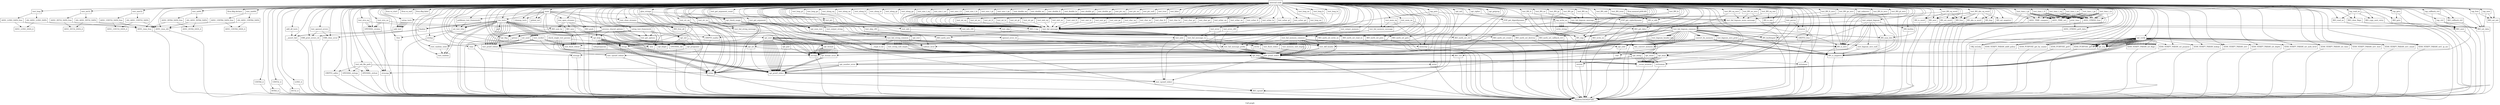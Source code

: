 digraph "Call graph" {
	label="Call graph";

	Node0x55659f297bc0 [shape=record,label="{external node}"];
	Node0x55659f297bc0 -> Node0x55659f297c60;
	Node0x55659f297bc0 -> Node0x55659f297d30;
	Node0x55659f297bc0 -> Node0x55659f297de0;
	Node0x55659f297bc0 -> Node0x55659f297f30;
	Node0x55659f297bc0 -> Node0x55659f298080;
	Node0x55659f297bc0 -> Node0x55659f25d5f0;
	Node0x55659f297bc0 -> Node0x55659f25d740;
	Node0x55659f297bc0 -> Node0x55659f25da10;
	Node0x55659f297bc0 -> Node0x55659f25dad0;
	Node0x55659f297bc0 -> Node0x55659f25d950;
	Node0x55659f297bc0 -> Node0x55659f25dbd0;
	Node0x55659f297bc0 -> Node0x55659f25dd80;
	Node0x55659f297bc0 -> Node0x55659f2a14b0;
	Node0x55659f297bc0 -> Node0x55659f2a1660;
	Node0x55659f297bc0 -> Node0x55659f297d00;
	Node0x55659f297bc0 -> Node0x55659f2a17e0;
	Node0x55659f297bc0 -> Node0x55659f2a18b0;
	Node0x55659f297bc0 -> Node0x55659f2a1d60;
	Node0x55659f297bc0 -> Node0x55659f2a1dd0;
	Node0x55659f297bc0 -> Node0x55659f2a1e40;
	Node0x55659f297bc0 -> Node0x55659f2a1e70;
	Node0x55659f297bc0 -> Node0x55659f2a2120;
	Node0x55659f297bc0 -> Node0x55659f233900;
	Node0x55659f297bc0 -> Node0x55659f233970;
	Node0x55659f297bc0 -> Node0x55659f233a10;
	Node0x55659f297bc0 -> Node0x55659f233ab0;
	Node0x55659f297bc0 -> Node0x55659f233b50;
	Node0x55659f297bc0 -> Node0x55659f234640;
	Node0x55659f297bc0 -> Node0x55659f2346e0;
	Node0x55659f297bc0 -> Node0x55659f234780;
	Node0x55659f297bc0 -> Node0x55659f2347f0;
	Node0x55659f297bc0 -> Node0x55659f4d4e00;
	Node0x55659f297bc0 -> Node0x55659f234860;
	Node0x55659f297bc0 -> Node0x55659f4d56b0;
	Node0x55659f297bc0 -> Node0x55659f4d5720;
	Node0x55659f297bc0 -> Node0x55659f4d57c0;
	Node0x55659f297bc0 -> Node0x55659f4d5870;
	Node0x55659f297bc0 -> Node0x55659f4d5a80;
	Node0x55659f297bc0 -> Node0x55659f4d5ab0;
	Node0x55659f297bc0 -> Node0x55659f4d5b60;
	Node0x55659f297bc0 -> Node0x55659f4d5ce0;
	Node0x55659f297bc0 -> Node0x55659f4d5de0;
	Node0x55659f297bc0 -> Node0x55659f4d6190;
	Node0x55659f297bc0 -> Node0x55659f4d62a0;
	Node0x55659f297bc0 -> Node0x55659f4d63b0;
	Node0x55659f297bc0 -> Node0x55659f4d60b0;
	Node0x55659f297bc0 -> Node0x55659f4d63e0;
	Node0x55659f297bc0 -> Node0x55659f2a2150;
	Node0x55659f297bc0 -> Node0x55659f234890;
	Node0x55659f297bc0 -> Node0x55659f233bf0;
	Node0x55659f297bc0 -> Node0x55659f2a2270;
	Node0x55659f297bc0 -> Node0x55659f4d5e80;
	Node0x55659f297bc0 -> Node0x55659f2a1fe0;
	Node0x55659f297bc0 -> Node0x55659f4d65c0;
	Node0x55659f297bc0 -> Node0x55659f4d65f0;
	Node0x55659f297bc0 -> Node0x55659f4d6790;
	Node0x55659f297bc0 -> Node0x55659f4d6870;
	Node0x55659f297bc0 -> Node0x55659f4d68a0;
	Node0x55659f297bc0 -> Node0x55659f4d6910;
	Node0x55659f297bc0 -> Node0x55659f4d6a10;
	Node0x55659f297bc0 -> Node0x55659f4d6ab0;
	Node0x55659f297bc0 -> Node0x55659f4d6c30;
	Node0x55659f297bc0 -> Node0x55659f4d6c60;
	Node0x55659f297bc0 -> Node0x55659f4d6dd0;
	Node0x55659f297bc0 -> Node0x55659f4d6e00;
	Node0x55659f297bc0 -> Node0x55659f4d4e80;
	Node0x55659f297bc0 -> Node0x55659f4d4fc0;
	Node0x55659f297bc0 -> Node0x55659f4d5060;
	Node0x55659f297bc0 -> Node0x55659f4d5100;
	Node0x55659f297bc0 -> Node0x55659f4d51a0;
	Node0x55659f297bc0 -> Node0x55659f4d5240;
	Node0x55659f297bc0 -> Node0x55659f4d52e0;
	Node0x55659f297bc0 -> Node0x55659f4d5380;
	Node0x55659f297bc0 -> Node0x55659f4d5420;
	Node0x55659f297bc0 -> Node0x55659f4d54c0;
	Node0x55659f297bc0 -> Node0x55659f4d5560;
	Node0x55659f297bc0 -> Node0x55659f4d5600;
	Node0x55659f297bc0 -> Node0x55659f29a380;
	Node0x55659f297bc0 -> Node0x55659f29a420;
	Node0x55659f297bc0 -> Node0x55659f29a4c0;
	Node0x55659f297bc0 -> Node0x55659f29a560;
	Node0x55659f297bc0 -> Node0x55659f29a600;
	Node0x55659f297bc0 -> Node0x55659f29a6a0;
	Node0x55659f297bc0 -> Node0x55659f29a740;
	Node0x55659f297bc0 -> Node0x55659f29a7e0;
	Node0x55659f297bc0 -> Node0x55659f29a880;
	Node0x55659f297bc0 -> Node0x55659f29a920;
	Node0x55659f297bc0 -> Node0x55659f29a9c0;
	Node0x55659f297bc0 -> Node0x55659f29aa60;
	Node0x55659f297bc0 -> Node0x55659f29ab00;
	Node0x55659f297bc0 -> Node0x55659f29aba0;
	Node0x55659f297bc0 -> Node0x55659f29ac40;
	Node0x55659f297bc0 -> Node0x55659f29ace0;
	Node0x55659f297bc0 -> Node0x55659f29ad80;
	Node0x55659f297bc0 -> Node0x55659f29ae20;
	Node0x55659f297bc0 -> Node0x55659f29aec0;
	Node0x55659f297bc0 -> Node0x55659f29af60;
	Node0x55659f297bc0 -> Node0x55659f29b000;
	Node0x55659f297bc0 -> Node0x55659f29b0a0;
	Node0x55659f297bc0 -> Node0x55659f29b140;
	Node0x55659f297bc0 -> Node0x55659f29b1e0;
	Node0x55659f297bc0 -> Node0x55659f29b280;
	Node0x55659f297bc0 -> Node0x55659f29b320;
	Node0x55659f297bc0 -> Node0x55659f29b3c0;
	Node0x55659f297bc0 -> Node0x55659f29b460;
	Node0x55659f297bc0 -> Node0x55659f29b500;
	Node0x55659f297bc0 -> Node0x55659f29b5a0;
	Node0x55659f297bc0 -> Node0x55659f29b640;
	Node0x55659f297bc0 -> Node0x55659f29b6e0;
	Node0x55659f297bc0 -> Node0x55659f29b780;
	Node0x55659f297bc0 -> Node0x55659f29b820;
	Node0x55659f297bc0 -> Node0x55659f29b8c0;
	Node0x55659f297bc0 -> Node0x55659f29b960;
	Node0x55659f297bc0 -> Node0x55659f29ba00;
	Node0x55659f297bc0 -> Node0x55659f29baa0;
	Node0x55659f297bc0 -> Node0x55659f29bb40;
	Node0x55659f297bc0 -> Node0x55659f4d5750;
	Node0x55659f297bc0 -> Node0x55659f29bc10;
	Node0x55659f297bc0 -> Node0x55659f29bcb0;
	Node0x55659f297bc0 -> Node0x55659f29bd50;
	Node0x55659f297bc0 -> Node0x55659f29bf10;
	Node0x55659f297bc0 -> Node0x55659f29bf40;
	Node0x55659f297bc0 -> Node0x55659f29c080;
	Node0x55659f297bc0 -> Node0x55659f29c120;
	Node0x55659f297bc0 -> Node0x55659f29c250;
	Node0x55659f297bc0 -> Node0x55659f29c280;
	Node0x55659f297bc0 -> Node0x55659f29c3c0;
	Node0x55659f297bc0 -> Node0x55659f29c4d0;
	Node0x55659f297bc0 -> Node0x55659f29c500;
	Node0x55659f297bc0 -> Node0x55659f4d6eb0;
	Node0x55659f297bc0 -> Node0x55659f4d7010;
	Node0x55659f297bc0 -> Node0x55659f4d7080;
	Node0x55659f297bc0 -> Node0x55659f4d71e0;
	Node0x55659f297bc0 -> Node0x55659f4d7210;
	Node0x55659f297bc0 -> Node0x55659f4d72d0;
	Node0x55659f297bc0 -> Node0x55659f4d7390;
	Node0x55659f297bc0 -> Node0x55659f4d7490;
	Node0x55659f297bc0 -> Node0x55659f4d7610;
	Node0x55659f297bc0 -> Node0x55659f4d7640;
	Node0x55659f297bc0 -> Node0x55659f4d76b0;
	Node0x55659f297bc0 -> Node0x55659f4d7800;
	Node0x55659f297bc0 -> Node0x55659f4d7870;
	Node0x55659f297bc0 -> Node0x55659f4d79c0;
	Node0x55659f297bc0 -> Node0x55659f4d7a30;
	Node0x55659f297bc0 -> Node0x55659f4d7bc0;
	Node0x55659f297bc0 -> Node0x55659f4d7c60;
	Node0x55659f297bc0 -> Node0x55659f4d7cd0;
	Node0x55659f297bc0 -> Node0x55659f4d7dc0;
	Node0x55659f297bc0 -> Node0x55659f4d7df0;
	Node0x55659f297bc0 -> Node0x55659f29c640;
	Node0x55659f297bc0 -> Node0x55659f29c6e0;
	Node0x55659f297bc0 -> Node0x55659f29c670;
	Node0x55659f297bc0 -> Node0x55659f29c870;
	Node0x55659f297bc0 -> Node0x55659f29cab0;
	Node0x55659f297bc0 -> Node0x55659f29cb20;
	Node0x55659f297bc0 -> Node0x55659f29cb50;
	Node0x55659f297bc0 -> Node0x55659f29cc00;
	Node0x55659f297bc0 -> Node0x55659f29ce10;
	Node0x55659f297bc0 -> Node0x55659f29ce80;
	Node0x55659f297bc0 -> Node0x55659f29ceb0;
	Node0x55659f297bc0 -> Node0x55659f29d0e0;
	Node0x55659f297bc0 -> Node0x55659f29d1b0;
	Node0x55659f297bc0 -> Node0x55659f29d2b0;
	Node0x55659f297bc0 -> Node0x55659f29d2e0;
	Node0x55659f297bc0 -> Node0x55659f29d460;
	Node0x55659f297bc0 -> Node0x55659f29d5e0;
	Node0x55659f297bc0 -> Node0x55659f29d760;
	Node0x55659f297bc0 -> Node0x55659f29d8e0;
	Node0x55659f297bc0 -> Node0x55659f29dad0;
	Node0x55659f297bc0 -> Node0x55659f29db40;
	Node0x55659f297bc0 -> Node0x55659f2a2050;
	Node0x55659f297bc0 -> Node0x55659f234250;
	Node0x55659f297bc0 -> Node0x55659f29db70;
	Node0x55659f297bc0 -> Node0x55659f29dd40;
	Node0x55659f297bc0 -> Node0x55659f29ddb0;
	Node0x55659f297bc0 -> Node0x55659f29def0;
	Node0x55659f297bc0 -> Node0x55659f29df90;
	Node0x55659f297bc0 -> Node0x55659f29e000;
	Node0x55659f297bc0 -> Node0x55659f29e0f0;
	Node0x55659f297bc0 -> Node0x55659f234480;
	Node0x55659f297bc0 -> Node0x55659f29e120;
	Node0x55659f297bc0 -> Node0x55659f29e1e0;
	Node0x55659f297bc0 -> Node0x55659f250d10;
	Node0x55659f297bc0 -> Node0x55659f250dc0;
	Node0x55659f297bc0 -> Node0x55659f250df0;
	Node0x55659f297bc0 -> Node0x55659f2f3960;
	Node0x55659f297bc0 -> Node0x55659f2f3990;
	Node0x55659f297bc0 -> Node0x55659f2f3b80;
	Node0x55659f297bc0 -> Node0x55659f2f3bb0;
	Node0x55659f297bc0 -> Node0x55659f2f3da0;
	Node0x55659f297bc0 -> Node0x55659f234410;
	Node0x55659f297bc0 -> Node0x55659f2f3dd0;
	Node0x55659f297bc0 -> Node0x55659f2f3f90;
	Node0x55659f297bc0 -> Node0x55659f2f4000;
	Node0x55659f297bc0 -> Node0x55659f2f4070;
	Node0x55659f297bc0 -> Node0x55659f2f40e0;
	Node0x55659f297bc0 -> Node0x55659f2f4150;
	Node0x55659f297bc0 -> Node0x55659f2f45d0;
	Node0x55659f297bc0 -> Node0x55659f2f4640;
	Node0x55659f297bc0 -> Node0x55659f2f46b0;
	Node0x55659f297bc0 -> Node0x55659f2f4720;
	Node0x55659f297bc0 -> Node0x55659f2f4790;
	Node0x55659f297bc0 -> Node0x55659f2f5010;
	Node0x55659f297bc0 -> Node0x55659f2f5080;
	Node0x55659f297bc0 -> Node0x55659f2f50f0;
	Node0x55659f297bc0 -> Node0x55659f2f5160;
	Node0x55659f297bc0 -> Node0x55659f2342f0;
	Node0x55659f297bc0 -> Node0x55659f2f54d0;
	Node0x55659f297bc0 -> Node0x55659f2f5460;
	Node0x55659f297bc0 -> Node0x55659f2f55b0;
	Node0x55659f297bc0 -> Node0x55659f2343a0;
	Node0x55659f297bc0 -> Node0x55659f2f5680;
	Node0x55659f297bc0 -> Node0x55659f4d6310;
	Node0x55659f297bc0 -> Node0x55659f4d6200;
	Node0x55659f297bc0 -> Node0x55659f234280;
	Node0x55659f297bc0 -> Node0x55659f4d5e50;
	Node0x55659f297bc0 -> Node0x55659f2f56e0;
	Node0x55659f297bc0 -> Node0x55659f2f5870;
	Node0x55659f297bc0 -> Node0x55659f2f58e0;
	Node0x55659f297bc0 -> Node0x55659f4d6120;
	Node0x55659f297bc0 -> Node0x55659f2f59e0;
	Node0x55659f297bc0 -> Node0x55659f234520;
	Node0x55659f297bc0 -> Node0x55659f2f5a80;
	Node0x55659f297bc0 -> Node0x55659f4d6490;
	Node0x55659f297bc0 -> Node0x55659f2a2200;
	Node0x55659f297bc0 -> Node0x55659f2f5b80;
	Node0x55659f297bc0 -> Node0x55659f234590;
	Node0x55659f297bc0 -> Node0x55659f2f5c80;
	Node0x55659f297bc0 -> Node0x55659f29bd80;
	Node0x55659f297bc0 -> Node0x55659f2f6020;
	Node0x55659f297bc0 -> Node0x55659f2f6520;
	Node0x55659f297bc0 -> Node0x55659f4d6f50;
	Node0x55659f297bc0 -> Node0x55659f2f66b0;
	Node0x55659f297bc0 -> Node0x55659f2f6820;
	Node0x55659f297bc0 -> Node0x55659f2f6d10;
	Node0x55659f297bc0 -> Node0x55659f4d7120;
	Node0x55659f297bc0 -> Node0x55659f2f6f60;
	Node0x55659f297bc0 -> Node0x55659f2f6fd0;
	Node0x55659f297bc0 -> Node0x55659f29c460;
	Node0x55659f297bc0 -> Node0x55659f2f7240;
	Node0x55659f297bc0 -> Node0x55659f4d5ef0;
	Node0x55659f297bc0 -> Node0x55659f2f57c0;
	Node0x55659f297bc0 -> Node0x55659f2f73e0;
	Node0x55659f297bc0 -> Node0x55659f250f00;
	Node0x55659f297bc0 -> Node0x55659f2f7480;
	Node0x55659f297bc0 -> Node0x55659f251160;
	Node0x55659f297bc0 -> Node0x55659f2f7410;
	Node0x55659f297bc0 -> Node0x55659f251350;
	Node0x55659f297bc0 -> Node0x55659f2f7580;
	Node0x55659f297bc0 -> Node0x55659f2513f0;
	Node0x55659f297bc0 -> Node0x55659f2f75f0;
	Node0x55659f297bc0 -> Node0x55659f251550;
	Node0x55659f297bc0 -> Node0x55659f2f7660;
	Node0x55659f297bc0 -> Node0x55659f2516d0;
	Node0x55659f297bc0 -> Node0x55659f2f76d0;
	Node0x55659f297bc0 -> Node0x55659f2517e0;
	Node0x55659f297bc0 -> Node0x55659f2f7740;
	Node0x55659f297bc0 -> Node0x55659f2558e0;
	Node0x55659f297bc0 -> Node0x55659f250e60;
	Node0x55659f297bc0 -> Node0x55659f250f70;
	Node0x55659f297bc0 -> Node0x55659f255980;
	Node0x55659f297bc0 -> Node0x55659f250fa0;
	Node0x55659f297bc0 -> Node0x55659f251770;
	Node0x55659f297bc0 -> Node0x55659f251490;
	Node0x55659f297bc0 -> Node0x55659f251200;
	Node0x55659f297bc0 -> Node0x55659f251190;
	Node0x55659f297bc0 -> Node0x55659f2512b0;
	Node0x55659f297bc0 -> Node0x55659f251010;
	Node0x55659f297bc0 -> Node0x55659f255bb0;
	Node0x55659f297d30 [shape=record,label="{test_long}"];
	Node0x55659f297d30 -> Node0x55659f297c90;
	Node0x55659f297d30 -> Node0x55659f297e50;
	Node0x55659f297c60 [shape=record,label="{setup_tests}"];
	Node0x55659f297c60 -> Node0x55659f297d00;
	Node0x55659f297c60 -> Node0x55659f297d00;
	Node0x55659f297c60 -> Node0x55659f297d00;
	Node0x55659f297c60 -> Node0x55659f297d00;
	Node0x55659f297c60 -> Node0x55659f297d00;
	Node0x55659f297de0 [shape=record,label="{test_int32}"];
	Node0x55659f297de0 -> Node0x55659f297f00;
	Node0x55659f297de0 -> Node0x55659f297fa0;
	Node0x55659f297f30 [shape=record,label="{test_uint32}"];
	Node0x55659f297f30 -> Node0x55659f298050;
	Node0x55659f297f30 -> Node0x55659f2980f0;
	Node0x55659f25dd50 [shape=record,label="{ASN1_UINT32_DATA_it}"];
	Node0x55659f25dd80 [shape=record,label="{UINT32_it}"];
	Node0x55659f25dd80 -> Node0x55659f297bf0;
	Node0x55659f297f00 [shape=record,label="{d2i_ASN1_INT32_DATA}"];
	Node0x55659f297f00 -> Node0x55659f2a1480;
	Node0x55659f297f00 -> Node0x55659f25d950;
	Node0x55659f297fa0 [shape=record,label="{ASN1_INT32_DATA_free}"];
	Node0x55659f297fa0 -> Node0x55659f2a1480;
	Node0x55659f297fa0 -> Node0x55659f25da10;
	Node0x55659f2a14b0 [shape=record,label="{INT32_it}"];
	Node0x55659f2a14b0 -> Node0x55659f297bf0;
	Node0x55659f297c90 [shape=record,label="{d2i_ASN1_LONG_DATA}"];
	Node0x55659f297c90 -> Node0x55659f2a1630;
	Node0x55659f297c90 -> Node0x55659f25d950;
	Node0x55659f297e50 [shape=record,label="{ASN1_LONG_DATA_free}"];
	Node0x55659f297e50 -> Node0x55659f2a1630;
	Node0x55659f297e50 -> Node0x55659f25da10;
	Node0x55659f2a1630 [shape=record,label="{ASN1_LONG_DATA_it}"];
	Node0x55659f2f57c0 [shape=record,label="{BIO_f_tap}"];
	Node0x55659f2f57c0 -> Node0x55659f2f73e0;
	Node0x55659f2f57c0 -> Node0x55659f2f7480;
	Node0x55659f2f57c0 -> Node0x55659f2f7410;
	Node0x55659f2f57c0 -> Node0x55659f2f7580;
	Node0x55659f2f57c0 -> Node0x55659f2f75f0;
	Node0x55659f2f57c0 -> Node0x55659f2f7660;
	Node0x55659f2f57c0 -> Node0x55659f2f76d0;
	Node0x55659f2f57c0 -> Node0x55659f2f7740;
	Node0x55659f2f57c0 -> Node0x55659f250e60;
	Node0x55659f2f73e0 [shape=record,label="{BIO_meth_new}"];
	Node0x55659f2f73e0 -> Node0x55659f297bf0;
	Node0x55659f250f00 [shape=record,label="{tap_write_ex}"];
	Node0x55659f250f00 -> Node0x55659f250f70;
	Node0x55659f250f00 -> Node0x55659f251010;
	Node0x55659f250f00 -> Node0x55659f250fa0;
	Node0x55659f250f00 -> Node0x55659f2a1d60;
	Node0x55659f250f00 -> Node0x55659f2510c0;
	Node0x55659f250f00 -> Node0x55659f2510c0;
	Node0x55659f250f00 -> Node0x55659f2510c0;
	Node0x55659f250f00 -> Node0x55659f250fa0;
	Node0x55659f2f7480 [shape=record,label="{BIO_meth_set_write_ex}"];
	Node0x55659f2f7480 -> Node0x55659f297bf0;
	Node0x55659f251160 [shape=record,label="{tap_read_ex}"];
	Node0x55659f251160 -> Node0x55659f250f70;
	Node0x55659f251160 -> Node0x55659f251200;
	Node0x55659f251160 -> Node0x55659f251190;
	Node0x55659f251160 -> Node0x55659f2512b0;
	Node0x55659f2f7410 [shape=record,label="{BIO_meth_set_read_ex}"];
	Node0x55659f2f7410 -> Node0x55659f297bf0;
	Node0x55659f251350 [shape=record,label="{tap_puts}"];
	Node0x55659f251350 -> Node0x55659f4d5720;
	Node0x55659f251350 -> Node0x55659f250f00;
	Node0x55659f2f7580 [shape=record,label="{BIO_meth_set_puts}"];
	Node0x55659f2f7580 -> Node0x55659f297bf0;
	Node0x55659f2513f0 [shape=record,label="{tap_gets}"];
	Node0x55659f2513f0 -> Node0x55659f250f70;
	Node0x55659f2513f0 -> Node0x55659f251490;
	Node0x55659f2f75f0 [shape=record,label="{BIO_meth_set_gets}"];
	Node0x55659f2f75f0 -> Node0x55659f297bf0;
	Node0x55659f251550 [shape=record,label="{tap_ctrl}"];
	Node0x55659f251550 -> Node0x55659f250f70;
	Node0x55659f251550 -> Node0x55659f250fa0;
	Node0x55659f251550 -> Node0x55659f2f5b80;
	Node0x55659f2f7660 [shape=record,label="{BIO_meth_set_ctrl}"];
	Node0x55659f2f7660 -> Node0x55659f297bf0;
	Node0x55659f2516d0 [shape=record,label="{tap_new}"];
	Node0x55659f2516d0 -> Node0x55659f250fa0;
	Node0x55659f2516d0 -> Node0x55659f251770;
	Node0x55659f2f76d0 [shape=record,label="{BIO_meth_set_create}"];
	Node0x55659f2f76d0 -> Node0x55659f297bf0;
	Node0x55659f2517e0 [shape=record,label="{tap_free}"];
	Node0x55659f2517e0 -> Node0x55659f250fa0;
	Node0x55659f2517e0 -> Node0x55659f251770;
	Node0x55659f2f7740 [shape=record,label="{BIO_meth_set_destroy}"];
	Node0x55659f2f7740 -> Node0x55659f297bf0;
	Node0x55659f2558e0 [shape=record,label="{tap_callback_ctrl}"];
	Node0x55659f2558e0 -> Node0x55659f250f70;
	Node0x55659f2558e0 -> Node0x55659f255980;
	Node0x55659f29bcb0 [shape=record,label="{test_false}"];
	Node0x55659f29bcb0 -> Node0x55659f4d4ef0;
	Node0x55659f29bd50 [shape=record,label="{test_str_eq}"];
	Node0x55659f29bd50 -> Node0x55659f234860;
	Node0x55659f29bd50 -> Node0x55659f4d5720;
	Node0x55659f29bd50 -> Node0x55659f4d5720;
	Node0x55659f29bd50 -> Node0x55659f29bd80;
	Node0x55659f29bf10 [shape=record,label="{test_str_ne}"];
	Node0x55659f29bf10 -> Node0x55659f234860;
	Node0x55659f29bf10 -> Node0x55659f4d5720;
	Node0x55659f29bf10 -> Node0x55659f4d5720;
	Node0x55659f29bf10 -> Node0x55659f29bd80;
	Node0x55659f29bf40 [shape=record,label="{test_strn_eq}"];
	Node0x55659f29bf40 -> Node0x55659f29c080;
	Node0x55659f29bf40 -> Node0x55659f29c120;
	Node0x55659f29bf40 -> Node0x55659f29c120;
	Node0x55659f29bf40 -> Node0x55659f29bd80;
	Node0x55659f29c080 [shape=record,label="{strncmp}"];
	Node0x55659f29c080 -> Node0x55659f297bf0;
	Node0x55659f29c120 [shape=record,label="{OPENSSL_strnlen}"];
	Node0x55659f29c120 -> Node0x55659f297bf0;
	Node0x55659f29c250 [shape=record,label="{test_strn_ne}"];
	Node0x55659f29c250 -> Node0x55659f29c080;
	Node0x55659f29c250 -> Node0x55659f29c120;
	Node0x55659f29c250 -> Node0x55659f29c120;
	Node0x55659f29c250 -> Node0x55659f29bd80;
	Node0x55659f29c280 [shape=record,label="{test_mem_eq}"];
	Node0x55659f29c280 -> Node0x55659f29c3c0;
	Node0x55659f29c280 -> Node0x55659f29c460;
	Node0x55659f29c3c0 [shape=record,label="{memcmp}"];
	Node0x55659f29c3c0 -> Node0x55659f297bf0;
	Node0x55659f2f65c0 [shape=record,label="{test_fail_bignum_common}"];
	Node0x55659f2f65c0 -> Node0x55659f4d65c0;
	Node0x55659f2f65c0 -> Node0x55659f2f66b0;
	Node0x55659f2f65c0 -> Node0x55659f4d7490;
	Node0x55659f2f65c0 -> Node0x55659f2f66b0;
	Node0x55659f2f65c0 -> Node0x55659f4d7490;
	Node0x55659f2f65c0 -> Node0x55659f2f65f0;
	Node0x55659f2f65c0 -> Node0x55659f2f67b0;
	Node0x55659f2f65c0 -> Node0x55659f2f5ea0;
	Node0x55659f2f65c0 -> Node0x55659f2f65f0;
	Node0x55659f2f65c0 -> Node0x55659f2f67b0;
	Node0x55659f2f65c0 -> Node0x55659f2f67b0;
	Node0x55659f2f65c0 -> Node0x55659f4d6eb0;
	Node0x55659f2f65c0 -> Node0x55659f2f5ea0;
	Node0x55659f2f65c0 -> Node0x55659f2f65f0;
	Node0x55659f2f65c0 -> Node0x55659f4d57c0;
	Node0x55659f2f65c0 -> Node0x55659f234890;
	Node0x55659f2f65c0 -> Node0x55659f2f6820;
	Node0x55659f2f65c0 -> Node0x55659f2f6820;
	Node0x55659f2f65c0 -> Node0x55659f2f6ca0;
	Node0x55659f2f65c0 -> Node0x55659f2f6ca0;
	Node0x55659f2f65c0 -> Node0x55659f234890;
	Node0x55659f2f65c0 -> Node0x55659f234890;
	Node0x55659f2f65c0 -> Node0x55659f234890;
	Node0x55659f2f65c0 -> Node0x55659f234890;
	Node0x55659f2f65c0 -> Node0x55659f234890;
	Node0x55659f2f65c0 -> Node0x55659f234890;
	Node0x55659f2f65c0 -> Node0x55659f234590;
	Node0x55659f2f65c0 -> Node0x55659f2f6d10;
	Node0x55659f2f66b0 [shape=record,label="{BN_num_bits}"];
	Node0x55659f2f66b0 -> Node0x55659f297bf0;
	Node0x55659f2f65f0 [shape=record,label="{test_bignum_header_line}"];
	Node0x55659f2f65f0 -> Node0x55659f234890;
	Node0x55659f2f67b0 [shape=record,label="{test_bignum_zero_print}"];
	Node0x55659f2f67b0 -> Node0x55659f2f6de0;
	Node0x55659f2f67b0 -> Node0x55659f234890;
	Node0x55659f2f6820 [shape=record,label="{BN_bn2binpad}"];
	Node0x55659f2f6820 -> Node0x55659f297bf0;
	Node0x55659f2f6ca0 [shape=record,label="{convert_bn_memory}"];
	Node0x55659f2f6ca0 -> Node0x55659f4d7080;
	Node0x55659f2f6ca0 -> Node0x55659f2f6eb0;
	Node0x55659f2f6ca0 -> Node0x55659f4d7490;
	Node0x55659f2f6ca0 -> Node0x55659f4d7490;
	Node0x55659f2f6ca0 -> Node0x55659f4d7490;
	Node0x55659f2f6ca0 -> Node0x55659f4d5720;
	Node0x55659f2f6ca0 -> Node0x55659f4d5870;
	Node0x55659f2f6d10 [shape=record,label="{CRYPTO_free}"];
	Node0x55659f2f6d10 -> Node0x55659f297bf0;
	Node0x55659f2f6eb0 [shape=record,label="{hex_convert_memory}"];
	Node0x55659f2f6de0 [shape=record,label="{test_bignum_zero_null}"];
	Node0x55659f2f6de0 -> Node0x55659f4d7490;
	Node0x55659f4d7120 [shape=record,label="{test_fail_bignum_mono_message}"];
	Node0x55659f4d7120 -> Node0x55659f2f65c0;
	Node0x55659f4d7120 -> Node0x55659f234890;
	Node0x55659f2f6f60 [shape=record,label="{test_output_bignum}"];
	Node0x55659f2f6f60 -> Node0x55659f4d7080;
	Node0x55659f2f6f60 -> Node0x55659f2f6de0;
	Node0x55659f2f6f60 -> Node0x55659f234890;
	Node0x55659f2f6f60 -> Node0x55659f2f66b0;
	Node0x55659f2f6f60 -> Node0x55659f2f6fd0;
	Node0x55659f2f6f60 -> Node0x55659f2f6eb0;
	Node0x55659f2f6f60 -> Node0x55659f4d7490;
	Node0x55659f2f6f60 -> Node0x55659f234890;
	Node0x55659f2f6f60 -> Node0x55659f2f65c0;
	Node0x55659f2f6fd0 [shape=record,label="{BN_bn2bin}"];
	Node0x55659f2f6fd0 -> Node0x55659f297bf0;
	Node0x55659f29c460 [shape=record,label="{test_fail_memory_message}"];
	Node0x55659f29c460 -> Node0x55659f2f7210;
	Node0x55659f29c460 -> Node0x55659f234890;
	Node0x55659f2f7210 [shape=record,label="{test_fail_memory_common}"];
	Node0x55659f2f7210 -> Node0x55659f4d65c0;
	Node0x55659f2f7210 -> Node0x55659f2f72b0;
	Node0x55659f2f7210 -> Node0x55659f2f5ea0;
	Node0x55659f2f7210 -> Node0x55659f2f72b0;
	Node0x55659f2f7210 -> Node0x55659f2f72b0;
	Node0x55659f2f7210 -> Node0x55659f29c3c0;
	Node0x55659f2f7210 -> Node0x55659f2f5ea0;
	Node0x55659f2f7210 -> Node0x55659f2f6eb0;
	Node0x55659f2f7210 -> Node0x55659f2f6eb0;
	Node0x55659f2f7210 -> Node0x55659f234890;
	Node0x55659f2f7210 -> Node0x55659f2f72b0;
	Node0x55659f2f7210 -> Node0x55659f234890;
	Node0x55659f2f7210 -> Node0x55659f2f72b0;
	Node0x55659f2f7210 -> Node0x55659f234890;
	Node0x55659f2f7210 -> Node0x55659f234890;
	Node0x55659f2f7210 -> Node0x55659f234590;
	Node0x55659f2f72b0 [shape=record,label="{test_memory_null_empty}"];
	Node0x55659f2f72b0 -> Node0x55659f234890;
	Node0x55659f2f72b0 -> Node0x55659f234890;
	Node0x55659f2f7240 [shape=record,label="{test_output_memory}"];
	Node0x55659f2f7240 -> Node0x55659f2f7210;
	Node0x55659f4d5ef0 [shape=record,label="{global_init}"];
	Node0x55659f298080 [shape=record,label="{test_int64}"];
	Node0x55659f298080 -> Node0x55659f298120;
	Node0x55659f298080 -> Node0x55659f25d660;
	Node0x55659f25d5f0 [shape=record,label="{test_uint64}"];
	Node0x55659f25d5f0 -> Node0x55659f25d710;
	Node0x55659f25d5f0 -> Node0x55659f25d7b0;
	Node0x55659f25d740 [shape=record,label="{llvm.dbg.declare}"];
	Node0x55659f25d710 [shape=record,label="{d2i_ASN1_UINT64_DATA}"];
	Node0x55659f25d710 -> Node0x55659f25d8b0;
	Node0x55659f25d710 -> Node0x55659f25d950;
	Node0x55659f25d7b0 [shape=record,label="{ASN1_UINT64_DATA_free}"];
	Node0x55659f25d7b0 -> Node0x55659f25d8b0;
	Node0x55659f25d7b0 -> Node0x55659f25da10;
	Node0x55659f25d8b0 [shape=record,label="{ASN1_UINT64_DATA_it}"];
	Node0x55659f2a1480 [shape=record,label="{ASN1_INT32_DATA_it}"];
	Node0x55659f25da10 [shape=record,label="{ASN1_item_free}"];
	Node0x55659f25da10 -> Node0x55659f297bf0;
	Node0x55659f25dad0 [shape=record,label="{UINT64_it}"];
	Node0x55659f25dad0 -> Node0x55659f297bf0;
	Node0x55659f25d950 [shape=record,label="{ASN1_item_d2i}"];
	Node0x55659f25d950 -> Node0x55659f297bf0;
	Node0x55659f298120 [shape=record,label="{d2i_ASN1_INT64_DATA}"];
	Node0x55659f298120 -> Node0x55659f25dba0;
	Node0x55659f298120 -> Node0x55659f25d950;
	Node0x55659f25d660 [shape=record,label="{ASN1_INT64_DATA_free}"];
	Node0x55659f25d660 -> Node0x55659f25dba0;
	Node0x55659f25d660 -> Node0x55659f25da10;
	Node0x55659f25dba0 [shape=record,label="{ASN1_INT64_DATA_it}"];
	Node0x55659f25dbd0 [shape=record,label="{INT64_it}"];
	Node0x55659f25dbd0 -> Node0x55659f297bf0;
	Node0x55659f298050 [shape=record,label="{d2i_ASN1_UINT32_DATA}"];
	Node0x55659f298050 -> Node0x55659f25dd50;
	Node0x55659f298050 -> Node0x55659f25d950;
	Node0x55659f2980f0 [shape=record,label="{ASN1_UINT32_DATA_free}"];
	Node0x55659f2980f0 -> Node0x55659f25dd50;
	Node0x55659f2980f0 -> Node0x55659f25da10;
	Node0x55659f29ad80 [shape=record,label="{test_long_gt}"];
	Node0x55659f29ad80 -> Node0x55659f4d4ef0;
	Node0x55659f29ae20 [shape=record,label="{test_long_ge}"];
	Node0x55659f29ae20 -> Node0x55659f4d4ef0;
	Node0x55659f29aec0 [shape=record,label="{test_ulong_eq}"];
	Node0x55659f29aec0 -> Node0x55659f4d4ef0;
	Node0x55659f29af60 [shape=record,label="{test_ulong_ne}"];
	Node0x55659f29af60 -> Node0x55659f4d4ef0;
	Node0x55659f29b000 [shape=record,label="{test_ulong_lt}"];
	Node0x55659f29b000 -> Node0x55659f4d4ef0;
	Node0x55659f29b0a0 [shape=record,label="{test_ulong_le}"];
	Node0x55659f29b0a0 -> Node0x55659f4d4ef0;
	Node0x55659f29b140 [shape=record,label="{test_ulong_gt}"];
	Node0x55659f29b140 -> Node0x55659f4d4ef0;
	Node0x55659f29b1e0 [shape=record,label="{test_ulong_ge}"];
	Node0x55659f29b1e0 -> Node0x55659f4d4ef0;
	Node0x55659f29b280 [shape=record,label="{test_size_t_eq}"];
	Node0x55659f29b280 -> Node0x55659f4d4ef0;
	Node0x55659f29b320 [shape=record,label="{test_size_t_ne}"];
	Node0x55659f29b320 -> Node0x55659f4d4ef0;
	Node0x55659f29b3c0 [shape=record,label="{test_size_t_lt}"];
	Node0x55659f29b3c0 -> Node0x55659f4d4ef0;
	Node0x55659f29b460 [shape=record,label="{test_size_t_le}"];
	Node0x55659f29b460 -> Node0x55659f4d4ef0;
	Node0x55659f29b500 [shape=record,label="{test_size_t_gt}"];
	Node0x55659f29b500 -> Node0x55659f4d4ef0;
	Node0x55659f29b5a0 [shape=record,label="{test_size_t_ge}"];
	Node0x55659f29b5a0 -> Node0x55659f4d4ef0;
	Node0x55659f29b640 [shape=record,label="{test_double_eq}"];
	Node0x55659f29b640 -> Node0x55659f4d4ef0;
	Node0x55659f29b6e0 [shape=record,label="{test_double_ne}"];
	Node0x55659f29b6e0 -> Node0x55659f4d4ef0;
	Node0x55659f29b780 [shape=record,label="{test_double_lt}"];
	Node0x55659f29b780 -> Node0x55659f4d4ef0;
	Node0x55659f4d6120 [shape=record,label="{test_close_streams}"];
	Node0x55659f4d6120 -> Node0x55659f2f59e0;
	Node0x55659f4d6120 -> Node0x55659f2f59e0;
	Node0x55659f2f59e0 [shape=record,label="{BIO_free_all}"];
	Node0x55659f2f59e0 -> Node0x55659f297bf0;
	Node0x55659f234520 [shape=record,label="{test_vprintf_stdout}"];
	Node0x55659f234520 -> Node0x55659f2f5a80;
	Node0x55659f2f5a80 [shape=record,label="{BIO_vprintf}"];
	Node0x55659f2f5a80 -> Node0x55659f297bf0;
	Node0x55659f4d6490 [shape=record,label="{test_vprintf_stderr}"];
	Node0x55659f4d6490 -> Node0x55659f2f5a80;
	Node0x55659f2a2200 [shape=record,label="{test_flush_stdout}"];
	Node0x55659f2a2200 -> Node0x55659f2f5b80;
	Node0x55659f2f5b80 [shape=record,label="{BIO_ctrl}"];
	Node0x55659f2f5b80 -> Node0x55659f297bf0;
	Node0x55659f234590 [shape=record,label="{test_flush_stderr}"];
	Node0x55659f234590 -> Node0x55659f2f5b80;
	Node0x55659f2f5c80 [shape=record,label="{openssl_error_cb}"];
	Node0x55659f2f5c80 -> Node0x55659f234890;
	Node0x55659f29bd80 [shape=record,label="{test_fail_string_message}"];
	Node0x55659f29bd80 -> Node0x55659f2f5d20;
	Node0x55659f29bd80 -> Node0x55659f234890;
	Node0x55659f2f5d20 [shape=record,label="{test_fail_string_common}"];
	Node0x55659f2f5d20 -> Node0x55659f2a1d60;
	Node0x55659f2f5d20 -> Node0x55659f4d65c0;
	Node0x55659f2f5d20 -> Node0x55659f2f5d50;
	Node0x55659f2f5d20 -> Node0x55659f2f5ea0;
	Node0x55659f2f5d20 -> Node0x55659f2f5d50;
	Node0x55659f2f5d20 -> Node0x55659f2f5d50;
	Node0x55659f2f5d20 -> Node0x55659f234860;
	Node0x55659f2f5d20 -> Node0x55659f2f5ea0;
	Node0x55659f2f5d20 -> Node0x55659f2f6020;
	Node0x55659f2f5d20 -> Node0x55659f2f6020;
	Node0x55659f2f5d20 -> Node0x55659f234890;
	Node0x55659f2f5d20 -> Node0x55659f2f5d50;
	Node0x55659f2f5d20 -> Node0x55659f234890;
	Node0x55659f2f5d20 -> Node0x55659f2f5d50;
	Node0x55659f2f5d20 -> Node0x55659f234890;
	Node0x55659f2f5d20 -> Node0x55659f234890;
	Node0x55659f2f5d20 -> Node0x55659f234590;
	Node0x55659f2f5d50 [shape=record,label="{test_string_null_empty}"];
	Node0x55659f2f5d50 -> Node0x55659f234890;
	Node0x55659f2f5d50 -> Node0x55659f234890;
	Node0x55659f2f5ea0 [shape=record,label="{test_diff_header}"];
	Node0x55659f2f5ea0 -> Node0x55659f234890;
	Node0x55659f2f5ea0 -> Node0x55659f234890;
	Node0x55659f2f6020 [shape=record,label="{__ctype_b_loc}"];
	Node0x55659f2f6020 -> Node0x55659f297bf0;
	Node0x55659f2f6520 [shape=record,label="{test_output_string}"];
	Node0x55659f2f6520 -> Node0x55659f2f5d20;
	Node0x55659f4d6f50 [shape=record,label="{test_fail_bignum_message}"];
	Node0x55659f4d6f50 -> Node0x55659f2f65c0;
	Node0x55659f4d6f50 -> Node0x55659f234890;
	Node0x55659f2a1660 [shape=record,label="{LONG_it}"];
	Node0x55659f2a1660 -> Node0x55659f297bf0;
	Node0x55659f297d00 [shape=record,label="{add_test}"];
	Node0x55659f297d00 -> Node0x55659f2a17e0;
	Node0x55659f2a17e0 [shape=record,label="{__assert_fail}"];
	Node0x55659f2a17e0 -> Node0x55659f297bf0;
	Node0x55659f2a18b0 [shape=record,label="{add_all_tests}"];
	Node0x55659f2a18b0 -> Node0x55659f2a17e0;
	Node0x55659f2a1d60 [shape=record,label="{subtest_level}"];
	Node0x55659f2a1dd0 [shape=record,label="{setup_test_framework}"];
	Node0x55659f2a1dd0 -> Node0x55659f2a1e40;
	Node0x55659f2a1dd0 -> Node0x55659f2a1e40;
	Node0x55659f2a1dd0 -> Node0x55659f2a1e70;
	Node0x55659f2a1dd0 -> Node0x55659f2a1e70;
	Node0x55659f2a1dd0 -> Node0x55659f2a1f70;
	Node0x55659f2a1dd0 -> Node0x55659f2a1fe0;
	Node0x55659f2a1dd0 -> Node0x55659f2a2050;
	Node0x55659f2a1e40 [shape=record,label="{getenv}"];
	Node0x55659f2a1e40 -> Node0x55659f297bf0;
	Node0x55659f2a1e70 [shape=record,label="{atoi}"];
	Node0x55659f2a1e70 -> Node0x55659f297bf0;
	Node0x55659f2a1f70 [shape=record,label="{set_seed}"];
	Node0x55659f2a1f70 -> Node0x55659f2a2120;
	Node0x55659f2a1f70 -> Node0x55659f2a1d60;
	Node0x55659f2a1f70 -> Node0x55659f2a2150;
	Node0x55659f2a1f70 -> Node0x55659f2a2200;
	Node0x55659f2a1f70 -> Node0x55659f2a2270;
	Node0x55659f2a2120 [shape=record,label="{time}"];
	Node0x55659f2a2120 -> Node0x55659f297bf0;
	Node0x55659f233900 [shape=record,label="{pulldown_test_framework}"];
	Node0x55659f233900 -> Node0x55659f233970;
	Node0x55659f233970 [shape=record,label="{set_test_title}"];
	Node0x55659f233970 -> Node0x55659f233a10;
	Node0x55659f233970 -> Node0x55659f233ab0;
	Node0x55659f233a10 [shape=record,label="{free}"];
	Node0x55659f233a10 -> Node0x55659f297bf0;
	Node0x55659f233ab0 [shape=record,label="{strdup}"];
	Node0x55659f233ab0 -> Node0x55659f297bf0;
	Node0x55659f233b50 [shape=record,label="{run_tests}"];
	Node0x55659f233b50 -> Node0x55659f233bc0;
	Node0x55659f233b50 -> Node0x55659f2a2150;
	Node0x55659f233b50 -> Node0x55659f2a2150;
	Node0x55659f233b50 -> Node0x55659f2a2150;
	Node0x55659f233b50 -> Node0x55659f2a2200;
	Node0x55659f233b50 -> Node0x55659f233bf0;
	Node0x55659f233b50 -> Node0x55659f2a2150;
	Node0x55659f233b50 -> Node0x55659f2a2150;
	Node0x55659f233b50 -> Node0x55659f2a2200;
	Node0x55659f233b50 -> Node0x55659f233970;
	Node0x55659f233b50 -> Node0x55659f297bf0;
	Node0x55659f233b50 -> Node0x55659f233cf0;
	Node0x55659f233b50 -> Node0x55659f233d60;
	Node0x55659f233b50 -> Node0x55659f2a2150;
	Node0x55659f233b50 -> Node0x55659f2a2150;
	Node0x55659f233b50 -> Node0x55659f2a2200;
	Node0x55659f233b50 -> Node0x55659f233bf0;
	Node0x55659f233b50 -> Node0x55659f2341e0;
	Node0x55659f233b50 -> Node0x55659f233970;
	Node0x55659f233b50 -> Node0x55659f297bf0;
	Node0x55659f233b50 -> Node0x55659f233d60;
	Node0x55659f233b50 -> Node0x55659f233cf0;
	Node0x55659f233b50 -> Node0x55659f233cf0;
	Node0x55659f233b50 -> Node0x55659f233cf0;
	Node0x55659f233bc0 [shape=record,label="{process_shared_options}"];
	Node0x55659f233bc0 -> Node0x55659f234250;
	Node0x55659f233bc0 -> Node0x55659f2342f0;
	Node0x55659f233bc0 -> Node0x55659f2a1fe0;
	Node0x55659f233bc0 -> Node0x55659f234280;
	Node0x55659f233bc0 -> Node0x55659f2343a0;
	Node0x55659f233bc0 -> Node0x55659f234410;
	Node0x55659f233bc0 -> Node0x55659f2343a0;
	Node0x55659f233bc0 -> Node0x55659f234410;
	Node0x55659f233bc0 -> Node0x55659f234480;
	Node0x55659f233bc0 -> Node0x55659f234410;
	Node0x55659f233bc0 -> Node0x55659f234480;
	Node0x55659f233bc0 -> Node0x55659f234410;
	Node0x55659f233bc0 -> Node0x55659f234480;
	Node0x55659f233bc0 -> Node0x55659f2a1f70;
	Node0x55659f233bc0 -> Node0x55659f2344f0;
	Node0x55659f233cf0 [shape=record,label="{test_verdict}"];
	Node0x55659f233cf0 -> Node0x55659f2a2200;
	Node0x55659f233cf0 -> Node0x55659f234590;
	Node0x55659f233cf0 -> Node0x55659f2a2150;
	Node0x55659f233cf0 -> Node0x55659f234520;
	Node0x55659f233cf0 -> Node0x55659f2a2150;
	Node0x55659f233cf0 -> Node0x55659f2a2150;
	Node0x55659f233cf0 -> Node0x55659f2a2200;
	Node0x55659f233d60 [shape=record,label="{finalize}"];
	Node0x55659f233d60 -> Node0x55659f234640;
	Node0x55659f233d60 -> Node0x55659f2346e0;
	Node0x55659f2341e0 [shape=record,label="{gcd}"];
	Node0x55659f234640 [shape=record,label="{ERR_clear_error}"];
	Node0x55659f234640 -> Node0x55659f297bf0;
	Node0x55659f4d5420 [shape=record,label="{test_uint_lt}"];
	Node0x55659f4d5420 -> Node0x55659f4d4ef0;
	Node0x55659f4d54c0 [shape=record,label="{test_uint_le}"];
	Node0x55659f4d54c0 -> Node0x55659f4d4ef0;
	Node0x55659f4d5560 [shape=record,label="{test_uint_gt}"];
	Node0x55659f4d5560 -> Node0x55659f4d4ef0;
	Node0x55659f4d5600 [shape=record,label="{test_uint_ge}"];
	Node0x55659f4d5600 -> Node0x55659f4d4ef0;
	Node0x55659f29a380 [shape=record,label="{test_char_eq}"];
	Node0x55659f29a380 -> Node0x55659f4d4ef0;
	Node0x55659f29a420 [shape=record,label="{test_char_ne}"];
	Node0x55659f29a420 -> Node0x55659f4d4ef0;
	Node0x55659f29a4c0 [shape=record,label="{test_char_lt}"];
	Node0x55659f29a4c0 -> Node0x55659f4d4ef0;
	Node0x55659f29a560 [shape=record,label="{test_char_le}"];
	Node0x55659f29a560 -> Node0x55659f4d4ef0;
	Node0x55659f2346e0 [shape=record,label="{ERR_print_errors_cb}"];
	Node0x55659f2346e0 -> Node0x55659f297bf0;
	Node0x55659f234780 [shape=record,label="{llvm.va_start}"];
	Node0x55659f2347f0 [shape=record,label="{llvm.va_end}"];
	Node0x55659f2344f0 [shape=record,label="{check_single_test_params}"];
	Node0x55659f2344f0 -> Node0x55659f234860;
	Node0x55659f2344f0 -> Node0x55659f2a1e70;
	Node0x55659f2344f0 -> Node0x55659f234890;
	Node0x55659f2344f0 -> Node0x55659f234890;
	Node0x55659f2344f0 -> Node0x55659f234890;
	Node0x55659f4d4e00 [shape=record,label="{llvm.dbg.label}"];
	Node0x55659f234860 [shape=record,label="{strcmp}"];
	Node0x55659f234860 -> Node0x55659f297bf0;
	Node0x55659f4d56b0 [shape=record,label="{glue_strings}"];
	Node0x55659f4d56b0 -> Node0x55659f4d5720;
	Node0x55659f4d56b0 -> Node0x55659f4d57c0;
	Node0x55659f4d56b0 -> Node0x55659f4d5750;
	Node0x55659f4d56b0 -> Node0x55659f4d5870;
	Node0x55659f4d56b0 -> Node0x55659f4d5720;
	Node0x55659f4d5720 [shape=record,label="{strlen}"];
	Node0x55659f4d5720 -> Node0x55659f297bf0;
	Node0x55659f4d57c0 [shape=record,label="{CRYPTO_malloc}"];
	Node0x55659f4d57c0 -> Node0x55659f297bf0;
	Node0x55659f4d5870 [shape=record,label="{strcpy}"];
	Node0x55659f4d5870 -> Node0x55659f297bf0;
	Node0x55659f4d5a80 [shape=record,label="{test_mk_file_path}"];
	Node0x55659f4d5a80 -> Node0x55659f4d5720;
	Node0x55659f4d5a80 -> Node0x55659f4d5720;
	Node0x55659f4d5a80 -> Node0x55659f4d5720;
	Node0x55659f4d5a80 -> Node0x55659f4d5ab0;
	Node0x55659f4d5a80 -> Node0x55659f4d5b60;
	Node0x55659f4d5a80 -> Node0x55659f4d5ce0;
	Node0x55659f4d5a80 -> Node0x55659f4d5ce0;
	Node0x55659f4d5ab0 [shape=record,label="{CRYPTO_zalloc}"];
	Node0x55659f4d5ab0 -> Node0x55659f297bf0;
	Node0x55659f4d5b60 [shape=record,label="{OPENSSL_strlcpy}"];
	Node0x55659f4d5b60 -> Node0x55659f297bf0;
	Node0x55659f4d5ce0 [shape=record,label="{OPENSSL_strlcat}"];
	Node0x55659f4d5ce0 -> Node0x55659f297bf0;
	Node0x55659f4d5de0 [shape=record,label="{main}"];
	Node0x55659f4d5de0 -> Node0x55659f4d5e50;
	Node0x55659f4d5de0 -> Node0x55659f4d5ef0;
	Node0x55659f4d5de0 -> Node0x55659f234890;
	Node0x55659f4d5de0 -> Node0x55659f2a1dd0;
	Node0x55659f4d5de0 -> Node0x55659f297c60;
	Node0x55659f4d5de0 -> Node0x55659f233b50;
	Node0x55659f4d5de0 -> Node0x55659f4d5e80;
	Node0x55659f4d5de0 -> Node0x55659f4d60b0;
	Node0x55659f4d5de0 -> Node0x55659f2a1fe0;
	Node0x55659f4d5de0 -> Node0x55659f234280;
	Node0x55659f4d5de0 -> Node0x55659f233900;
	Node0x55659f4d5de0 -> Node0x55659f4d6120;
	Node0x55659f4d6190 [shape=record,label="{test_get_argument_count}"];
	Node0x55659f4d6190 -> Node0x55659f4d6200;
	Node0x55659f4d62a0 [shape=record,label="{test_get_argument}"];
	Node0x55659f4d62a0 -> Node0x55659f4d6310;
	Node0x55659f4d62a0 -> Node0x55659f4d63b0;
	Node0x55659f4d62a0 -> Node0x55659f4d6200;
	Node0x55659f4d63b0 [shape=record,label="{OPENSSL_die}"];
	Node0x55659f4d63b0 -> Node0x55659f297bf0;
	Node0x55659f4d60b0 [shape=record,label="{opt_check_usage}"];
	Node0x55659f4d60b0 -> Node0x55659f4d6310;
	Node0x55659f4d60b0 -> Node0x55659f4d6200;
	Node0x55659f4d60b0 -> Node0x55659f234890;
	Node0x55659f4d60b0 -> Node0x55659f234890;
	Node0x55659f4d63e0 [shape=record,label="{opt_printf_stderr}"];
	Node0x55659f4d63e0 -> Node0x55659f4d6490;
	Node0x55659f2a2150 [shape=record,label="{test_printf_stdout}"];
	Node0x55659f2a2150 -> Node0x55659f234520;
	Node0x55659f234890 [shape=record,label="{test_printf_stderr}"];
	Node0x55659f234890 -> Node0x55659f4d6490;
	Node0x55659f233bf0 [shape=record,label="{test_random}"];
	Node0x55659f2a2270 [shape=record,label="{test_random_seed}"];
	Node0x55659f2a2270 -> Node0x55659f233bf0;
	Node0x55659f4d5e80 [shape=record,label="{cleanup_tests}"];
	Node0x55659f2a1fe0 [shape=record,label="{test_get_options}"];
	Node0x55659f4d65c0 [shape=record,label="{test_fail_message_prefix}"];
	Node0x55659f4d65c0 -> Node0x55659f234890;
	Node0x55659f4d65c0 -> Node0x55659f234890;
	Node0x55659f4d65c0 -> Node0x55659f234890;
	Node0x55659f4d65c0 -> Node0x55659f234890;
	Node0x55659f4d65c0 -> Node0x55659f234890;
	Node0x55659f4d65c0 -> Node0x55659f234890;
	Node0x55659f29b820 [shape=record,label="{test_double_le}"];
	Node0x55659f29b820 -> Node0x55659f4d4ef0;
	Node0x55659f29b8c0 [shape=record,label="{test_double_gt}"];
	Node0x55659f29b8c0 -> Node0x55659f4d4ef0;
	Node0x55659f29b960 [shape=record,label="{test_double_ge}"];
	Node0x55659f29b960 -> Node0x55659f4d4ef0;
	Node0x55659f29ba00 [shape=record,label="{test_ptr_eq}"];
	Node0x55659f29ba00 -> Node0x55659f4d4ef0;
	Node0x55659f29baa0 [shape=record,label="{test_ptr_ne}"];
	Node0x55659f29baa0 -> Node0x55659f4d4ef0;
	Node0x55659f29bb40 [shape=record,label="{test_ptr_null}"];
	Node0x55659f29bb40 -> Node0x55659f4d4ef0;
	Node0x55659f4d5750 [shape=record,label="{test_ptr}"];
	Node0x55659f4d5750 -> Node0x55659f4d4ef0;
	Node0x55659f29bc10 [shape=record,label="{test_true}"];
	Node0x55659f29bc10 -> Node0x55659f4d4ef0;
	Node0x55659f4d65f0 [shape=record,label="{test_info_c90}"];
	Node0x55659f4d65f0 -> Node0x55659f4d6730;
	Node0x55659f4d6730 [shape=record,label="{test_fail_message_va}"];
	Node0x55659f4d6730 -> Node0x55659f4d65c0;
	Node0x55659f4d6730 -> Node0x55659f4d6490;
	Node0x55659f4d6730 -> Node0x55659f234890;
	Node0x55659f4d6730 -> Node0x55659f234590;
	Node0x55659f4d6790 [shape=record,label="{test_info}"];
	Node0x55659f4d6790 -> Node0x55659f4d6730;
	Node0x55659f4d6870 [shape=record,label="{test_error_c90}"];
	Node0x55659f4d6870 -> Node0x55659f4d6730;
	Node0x55659f4d6870 -> Node0x55659f234890;
	Node0x55659f4d68a0 [shape=record,label="{test_error}"];
	Node0x55659f4d68a0 -> Node0x55659f4d6730;
	Node0x55659f4d68a0 -> Node0x55659f234890;
	Node0x55659f4d6910 [shape=record,label="{test_perror}"];
	Node0x55659f4d6910 -> Node0x55659f4d6a10;
	Node0x55659f4d6910 -> Node0x55659f4d6ab0;
	Node0x55659f4d6910 -> Node0x55659f4d68a0;
	Node0x55659f4d6a10 [shape=record,label="{__errno_location}"];
	Node0x55659f4d6a10 -> Node0x55659f297bf0;
	Node0x55659f4d6ab0 [shape=record,label="{strerror}"];
	Node0x55659f4d6ab0 -> Node0x55659f297bf0;
	Node0x55659f4d6c30 [shape=record,label="{test_note}"];
	Node0x55659f4d6c30 -> Node0x55659f4d6490;
	Node0x55659f4d6c30 -> Node0x55659f234890;
	Node0x55659f4d6c30 -> Node0x55659f234590;
	Node0x55659f4d6c60 [shape=record,label="{test_skip}"];
	Node0x55659f4d6c60 -> Node0x55659f4d6730;
	Node0x55659f4d6dd0 [shape=record,label="{test_skip_c90}"];
	Node0x55659f4d6dd0 -> Node0x55659f4d6730;
	Node0x55659f4d6dd0 -> Node0x55659f234890;
	Node0x55659f4d6e00 [shape=record,label="{test_openssl_errors}"];
	Node0x55659f4d6e00 -> Node0x55659f2346e0;
	Node0x55659f4d6e00 -> Node0x55659f234640;
	Node0x55659f4d4e80 [shape=record,label="{test_int_eq}"];
	Node0x55659f4d4e80 -> Node0x55659f4d4ef0;
	Node0x55659f4d4ef0 [shape=record,label="{test_fail_message}"];
	Node0x55659f4d4ef0 -> Node0x55659f4d6730;
	Node0x55659f4d4fc0 [shape=record,label="{test_int_ne}"];
	Node0x55659f4d4fc0 -> Node0x55659f4d4ef0;
	Node0x55659f4d5060 [shape=record,label="{test_int_lt}"];
	Node0x55659f4d5060 -> Node0x55659f4d4ef0;
	Node0x55659f4d5100 [shape=record,label="{test_int_le}"];
	Node0x55659f4d5100 -> Node0x55659f4d4ef0;
	Node0x55659f4d51a0 [shape=record,label="{test_int_gt}"];
	Node0x55659f4d51a0 -> Node0x55659f4d4ef0;
	Node0x55659f4d5240 [shape=record,label="{test_int_ge}"];
	Node0x55659f4d5240 -> Node0x55659f4d4ef0;
	Node0x55659f4d52e0 [shape=record,label="{test_uint_eq}"];
	Node0x55659f4d52e0 -> Node0x55659f4d4ef0;
	Node0x55659f4d5380 [shape=record,label="{test_uint_ne}"];
	Node0x55659f4d5380 -> Node0x55659f4d4ef0;
	Node0x55659f29dad0 [shape=record,label="{strncpy}"];
	Node0x55659f29dad0 -> Node0x55659f297bf0;
	Node0x55659f29db40 [shape=record,label="{opt_getprog}"];
	Node0x55659f2a2050 [shape=record,label="{opt_init}"];
	Node0x55659f2a2050 -> Node0x55659f234250;
	Node0x55659f2a2050 -> Node0x55659f29d8e0;
	Node0x55659f2a2050 -> Node0x55659f4d63b0;
	Node0x55659f2a2050 -> Node0x55659f4d63b0;
	Node0x55659f2a2050 -> Node0x55659f4d63b0;
	Node0x55659f2a2050 -> Node0x55659f234860;
	Node0x55659f2a2050 -> Node0x55659f4d63b0;
	Node0x55659f2a2050 -> Node0x55659f4d63b0;
	Node0x55659f2a2050 -> Node0x55659f4d63b0;
	Node0x55659f234250 [shape=record,label="{opt_begin}"];
	Node0x55659f29db70 [shape=record,label="{opt_format_error}"];
	Node0x55659f29db70 -> Node0x55659f4d63e0;
	Node0x55659f29db70 -> Node0x55659f4d63e0;
	Node0x55659f29db70 -> Node0x55659f4d63e0;
	Node0x55659f29dd40 [shape=record,label="{opt_format}"];
	Node0x55659f29dd40 -> Node0x55659f29db70;
	Node0x55659f29dd40 -> Node0x55659f29db70;
	Node0x55659f29dd40 -> Node0x55659f29db70;
	Node0x55659f29dd40 -> Node0x55659f234860;
	Node0x55659f29dd40 -> Node0x55659f234860;
	Node0x55659f29dd40 -> Node0x55659f29db70;
	Node0x55659f29dd40 -> Node0x55659f29db70;
	Node0x55659f29dd40 -> Node0x55659f29db70;
	Node0x55659f29dd40 -> Node0x55659f29db70;
	Node0x55659f29dd40 -> Node0x55659f29db70;
	Node0x55659f29dd40 -> Node0x55659f29db70;
	Node0x55659f29dd40 -> Node0x55659f234860;
	Node0x55659f29dd40 -> Node0x55659f234860;
	Node0x55659f29dd40 -> Node0x55659f29db70;
	Node0x55659f29dd40 -> Node0x55659f234860;
	Node0x55659f29dd40 -> Node0x55659f234860;
	Node0x55659f29dd40 -> Node0x55659f29db70;
	Node0x55659f29dd40 -> Node0x55659f234860;
	Node0x55659f29dd40 -> Node0x55659f234860;
	Node0x55659f29dd40 -> Node0x55659f234860;
	Node0x55659f29dd40 -> Node0x55659f234860;
	Node0x55659f29dd40 -> Node0x55659f29db70;
	Node0x55659f29ddb0 [shape=record,label="{opt_cipher}"];
	Node0x55659f29ddb0 -> Node0x55659f29def0;
	Node0x55659f29ddb0 -> Node0x55659f4d63e0;
	Node0x55659f29def0 [shape=record,label="{EVP_get_cipherbyname}"];
	Node0x55659f29def0 -> Node0x55659f297bf0;
	Node0x55659f29df90 [shape=record,label="{opt_md}"];
	Node0x55659f29df90 -> Node0x55659f29e000;
	Node0x55659f29df90 -> Node0x55659f4d63e0;
	Node0x55659f29e000 [shape=record,label="{EVP_get_digestbyname}"];
	Node0x55659f29e000 -> Node0x55659f297bf0;
	Node0x55659f29e0f0 [shape=record,label="{opt_pair}"];
	Node0x55659f29e0f0 -> Node0x55659f234860;
	Node0x55659f29e0f0 -> Node0x55659f4d63e0;
	Node0x55659f29e0f0 -> Node0x55659f4d63e0;
	Node0x55659f234480 [shape=record,label="{opt_int}"];
	Node0x55659f234480 -> Node0x55659f29e120;
	Node0x55659f234480 -> Node0x55659f4d63e0;
	Node0x55659f29e120 [shape=record,label="{opt_long}"];
	Node0x55659f29e120 -> Node0x55659f4d6a10;
	Node0x55659f29e120 -> Node0x55659f4d6a10;
	Node0x55659f29e120 -> Node0x55659f29e1e0;
	Node0x55659f29e120 -> Node0x55659f4d6a10;
	Node0x55659f29e120 -> Node0x55659f4d6a10;
	Node0x55659f29e120 -> Node0x55659f250cb0;
	Node0x55659f29e120 -> Node0x55659f4d6a10;
	Node0x55659f29e120 -> Node0x55659f4d6a10;
	Node0x55659f29e1e0 [shape=record,label="{strtol}"];
	Node0x55659f29e1e0 -> Node0x55659f297bf0;
	Node0x55659f250cb0 [shape=record,label="{opt_number_error}"];
	Node0x55659f250cb0 -> Node0x55659f4d5720;
	Node0x55659f250cb0 -> Node0x55659f29c080;
	Node0x55659f250cb0 -> Node0x55659f4d63e0;
	Node0x55659f250cb0 -> Node0x55659f4d63e0;
	Node0x55659f250d10 [shape=record,label="{llvm.memset.p0i8.i64}"];
	Node0x55659f250dc0 [shape=record,label="{opt_imax}"];
	Node0x55659f250dc0 -> Node0x55659f4d6a10;
	Node0x55659f250dc0 -> Node0x55659f4d6a10;
	Node0x55659f250dc0 -> Node0x55659f250df0;
	Node0x55659f250dc0 -> Node0x55659f4d6a10;
	Node0x55659f250dc0 -> Node0x55659f4d6a10;
	Node0x55659f250dc0 -> Node0x55659f250cb0;
	Node0x55659f250dc0 -> Node0x55659f4d6a10;
	Node0x55659f250dc0 -> Node0x55659f4d6a10;
	Node0x55659f29a600 [shape=record,label="{test_char_gt}"];
	Node0x55659f29a600 -> Node0x55659f4d4ef0;
	Node0x55659f29a6a0 [shape=record,label="{test_char_ge}"];
	Node0x55659f29a6a0 -> Node0x55659f4d4ef0;
	Node0x55659f29a740 [shape=record,label="{test_uchar_eq}"];
	Node0x55659f29a740 -> Node0x55659f4d4ef0;
	Node0x55659f29a7e0 [shape=record,label="{test_uchar_ne}"];
	Node0x55659f29a7e0 -> Node0x55659f4d4ef0;
	Node0x55659f29a880 [shape=record,label="{test_uchar_lt}"];
	Node0x55659f29a880 -> Node0x55659f4d4ef0;
	Node0x55659f29a920 [shape=record,label="{test_uchar_le}"];
	Node0x55659f29a920 -> Node0x55659f4d4ef0;
	Node0x55659f29a9c0 [shape=record,label="{test_uchar_gt}"];
	Node0x55659f29a9c0 -> Node0x55659f4d4ef0;
	Node0x55659f29aa60 [shape=record,label="{test_uchar_ge}"];
	Node0x55659f29aa60 -> Node0x55659f4d4ef0;
	Node0x55659f29ab00 [shape=record,label="{test_long_eq}"];
	Node0x55659f29ab00 -> Node0x55659f4d4ef0;
	Node0x55659f29aba0 [shape=record,label="{test_long_ne}"];
	Node0x55659f29aba0 -> Node0x55659f4d4ef0;
	Node0x55659f29ac40 [shape=record,label="{test_long_lt}"];
	Node0x55659f29ac40 -> Node0x55659f4d4ef0;
	Node0x55659f29ace0 [shape=record,label="{test_long_le}"];
	Node0x55659f29ace0 -> Node0x55659f4d4ef0;
	Node0x55659f29c4d0 [shape=record,label="{test_mem_ne}"];
	Node0x55659f29c4d0 -> Node0x55659f29c3c0;
	Node0x55659f29c4d0 -> Node0x55659f29c460;
	Node0x55659f29c500 [shape=record,label="{test_BN_eq}"];
	Node0x55659f29c500 -> Node0x55659f4d6eb0;
	Node0x55659f29c500 -> Node0x55659f4d6f50;
	Node0x55659f4d6eb0 [shape=record,label="{BN_cmp}"];
	Node0x55659f4d6eb0 -> Node0x55659f297bf0;
	Node0x55659f4d7010 [shape=record,label="{test_BN_eq_zero}"];
	Node0x55659f4d7010 -> Node0x55659f4d7080;
	Node0x55659f4d7010 -> Node0x55659f4d7120;
	Node0x55659f4d7080 [shape=record,label="{BN_is_zero}"];
	Node0x55659f4d7080 -> Node0x55659f297bf0;
	Node0x55659f4d71e0 [shape=record,label="{test_BN_ne}"];
	Node0x55659f4d71e0 -> Node0x55659f4d6eb0;
	Node0x55659f4d71e0 -> Node0x55659f4d6f50;
	Node0x55659f4d7210 [shape=record,label="{test_BN_ne_zero}"];
	Node0x55659f4d7210 -> Node0x55659f4d7080;
	Node0x55659f4d7210 -> Node0x55659f4d7120;
	Node0x55659f4d72d0 [shape=record,label="{test_BN_gt}"];
	Node0x55659f4d72d0 -> Node0x55659f4d6eb0;
	Node0x55659f4d72d0 -> Node0x55659f4d6f50;
	Node0x55659f4d7390 [shape=record,label="{test_BN_gt_zero}"];
	Node0x55659f4d7390 -> Node0x55659f4d7490;
	Node0x55659f4d7390 -> Node0x55659f4d7080;
	Node0x55659f4d7390 -> Node0x55659f4d7120;
	Node0x55659f4d7490 [shape=record,label="{BN_is_negative}"];
	Node0x55659f4d7490 -> Node0x55659f297bf0;
	Node0x55659f4d7610 [shape=record,label="{test_BN_ge}"];
	Node0x55659f4d7610 -> Node0x55659f4d6eb0;
	Node0x55659f4d7610 -> Node0x55659f4d6f50;
	Node0x55659f4d7640 [shape=record,label="{test_BN_ge_zero}"];
	Node0x55659f4d7640 -> Node0x55659f4d7490;
	Node0x55659f4d7640 -> Node0x55659f4d7080;
	Node0x55659f4d7640 -> Node0x55659f4d7120;
	Node0x55659f4d76b0 [shape=record,label="{test_BN_lt}"];
	Node0x55659f4d76b0 -> Node0x55659f4d6eb0;
	Node0x55659f4d76b0 -> Node0x55659f4d6f50;
	Node0x55659f4d7800 [shape=record,label="{test_BN_lt_zero}"];
	Node0x55659f4d7800 -> Node0x55659f4d7490;
	Node0x55659f4d7800 -> Node0x55659f4d7080;
	Node0x55659f4d7800 -> Node0x55659f4d7120;
	Node0x55659f4d7870 [shape=record,label="{test_BN_le}"];
	Node0x55659f4d7870 -> Node0x55659f4d6eb0;
	Node0x55659f4d7870 -> Node0x55659f4d6f50;
	Node0x55659f4d79c0 [shape=record,label="{test_BN_le_zero}"];
	Node0x55659f4d79c0 -> Node0x55659f4d7490;
	Node0x55659f4d79c0 -> Node0x55659f4d7080;
	Node0x55659f4d79c0 -> Node0x55659f4d7120;
	Node0x55659f4d7a30 [shape=record,label="{test_BN_eq_one}"];
	Node0x55659f4d7a30 -> Node0x55659f4d7bc0;
	Node0x55659f4d7a30 -> Node0x55659f4d7120;
	Node0x55659f4d7bc0 [shape=record,label="{BN_is_one}"];
	Node0x55659f4d7bc0 -> Node0x55659f297bf0;
	Node0x55659f4d7c60 [shape=record,label="{test_BN_odd}"];
	Node0x55659f4d7c60 -> Node0x55659f4d7cd0;
	Node0x55659f4d7c60 -> Node0x55659f4d7120;
	Node0x55659f4d7cd0 [shape=record,label="{BN_is_odd}"];
	Node0x55659f4d7cd0 -> Node0x55659f297bf0;
	Node0x55659f4d7dc0 [shape=record,label="{test_BN_even}"];
	Node0x55659f4d7dc0 -> Node0x55659f4d7cd0;
	Node0x55659f4d7dc0 -> Node0x55659f4d7120;
	Node0x55659f4d7df0 [shape=record,label="{test_BN_eq_word}"];
	Node0x55659f4d7df0 -> Node0x55659f29c640;
	Node0x55659f4d7df0 -> Node0x55659f29c6e0;
	Node0x55659f4d7df0 -> Node0x55659f29c670;
	Node0x55659f4d7df0 -> Node0x55659f4d6f50;
	Node0x55659f4d7df0 -> Node0x55659f29c870;
	Node0x55659f29c640 [shape=record,label="{BN_is_word}"];
	Node0x55659f29c640 -> Node0x55659f297bf0;
	Node0x55659f29c6e0 [shape=record,label="{BN_new}"];
	Node0x55659f29c6e0 -> Node0x55659f297bf0;
	Node0x55659f29c670 [shape=record,label="{BN_set_word}"];
	Node0x55659f29c670 -> Node0x55659f297bf0;
	Node0x55659f29c870 [shape=record,label="{BN_free}"];
	Node0x55659f29c870 -> Node0x55659f297bf0;
	Node0x55659f29cab0 [shape=record,label="{test_BN_abs_eq_word}"];
	Node0x55659f29cab0 -> Node0x55659f29cb20;
	Node0x55659f29cab0 -> Node0x55659f29c6e0;
	Node0x55659f29cab0 -> Node0x55659f29cb50;
	Node0x55659f29cab0 -> Node0x55659f29cc00;
	Node0x55659f29cab0 -> Node0x55659f29c670;
	Node0x55659f29cab0 -> Node0x55659f4d6f50;
	Node0x55659f29cab0 -> Node0x55659f29c870;
	Node0x55659f29cab0 -> Node0x55659f29c870;
	Node0x55659f29cb20 [shape=record,label="{BN_abs_is_word}"];
	Node0x55659f29cb20 -> Node0x55659f297bf0;
	Node0x55659f29cb50 [shape=record,label="{BN_dup}"];
	Node0x55659f29cb50 -> Node0x55659f297bf0;
	Node0x55659f29cc00 [shape=record,label="{BN_set_negative}"];
	Node0x55659f29cc00 -> Node0x55659f297bf0;
	Node0x55659f29ce10 [shape=record,label="{test_time_t_eq}"];
	Node0x55659f29ce10 -> Node0x55659f29ce80;
	Node0x55659f29ce10 -> Node0x55659f29ce80;
	Node0x55659f29ce10 -> Node0x55659f29ceb0;
	Node0x55659f29ce10 -> Node0x55659f29cf60;
	Node0x55659f29ce10 -> Node0x55659f29cf60;
	Node0x55659f29ce10 -> Node0x55659f4d4ef0;
	Node0x55659f29ce10 -> Node0x55659f29d0e0;
	Node0x55659f29ce10 -> Node0x55659f29d0e0;
	Node0x55659f29ce80 [shape=record,label="{ASN1_TIME_set}"];
	Node0x55659f29ce80 -> Node0x55659f297bf0;
	Node0x55659f29ceb0 [shape=record,label="{ASN1_TIME_compare}"];
	Node0x55659f29ceb0 -> Node0x55659f297bf0;
	Node0x55659f29cf60 [shape=record,label="{print_time}"];
	Node0x55659f29cf60 -> Node0x55659f29d1b0;
	Node0x55659f29d0e0 [shape=record,label="{ASN1_STRING_free}"];
	Node0x55659f29d0e0 -> Node0x55659f297bf0;
	Node0x55659f29d1b0 [shape=record,label="{ASN1_STRING_get0_data}"];
	Node0x55659f29d1b0 -> Node0x55659f297bf0;
	Node0x55659f29d2b0 [shape=record,label="{test_time_t_ne}"];
	Node0x55659f29d2b0 -> Node0x55659f29ce80;
	Node0x55659f29d2b0 -> Node0x55659f29ce80;
	Node0x55659f29d2b0 -> Node0x55659f29ceb0;
	Node0x55659f29d2b0 -> Node0x55659f29cf60;
	Node0x55659f29d2b0 -> Node0x55659f29cf60;
	Node0x55659f29d2b0 -> Node0x55659f4d4ef0;
	Node0x55659f29d2b0 -> Node0x55659f29d0e0;
	Node0x55659f29d2b0 -> Node0x55659f29d0e0;
	Node0x55659f29d2e0 [shape=record,label="{test_time_t_gt}"];
	Node0x55659f29d2e0 -> Node0x55659f29ce80;
	Node0x55659f29d2e0 -> Node0x55659f29ce80;
	Node0x55659f29d2e0 -> Node0x55659f29ceb0;
	Node0x55659f29d2e0 -> Node0x55659f29cf60;
	Node0x55659f29d2e0 -> Node0x55659f29cf60;
	Node0x55659f29d2e0 -> Node0x55659f4d4ef0;
	Node0x55659f29d2e0 -> Node0x55659f29d0e0;
	Node0x55659f29d2e0 -> Node0x55659f29d0e0;
	Node0x55659f29d460 [shape=record,label="{test_time_t_ge}"];
	Node0x55659f29d460 -> Node0x55659f29ce80;
	Node0x55659f29d460 -> Node0x55659f29ce80;
	Node0x55659f29d460 -> Node0x55659f29ceb0;
	Node0x55659f29d460 -> Node0x55659f29cf60;
	Node0x55659f29d460 -> Node0x55659f29cf60;
	Node0x55659f29d460 -> Node0x55659f4d4ef0;
	Node0x55659f29d460 -> Node0x55659f29d0e0;
	Node0x55659f29d460 -> Node0x55659f29d0e0;
	Node0x55659f29d5e0 [shape=record,label="{test_time_t_lt}"];
	Node0x55659f29d5e0 -> Node0x55659f29ce80;
	Node0x55659f29d5e0 -> Node0x55659f29ce80;
	Node0x55659f29d5e0 -> Node0x55659f29ceb0;
	Node0x55659f29d5e0 -> Node0x55659f29cf60;
	Node0x55659f29d5e0 -> Node0x55659f29cf60;
	Node0x55659f29d5e0 -> Node0x55659f4d4ef0;
	Node0x55659f29d5e0 -> Node0x55659f29d0e0;
	Node0x55659f29d5e0 -> Node0x55659f29d0e0;
	Node0x55659f29d760 [shape=record,label="{test_time_t_le}"];
	Node0x55659f29d760 -> Node0x55659f29ce80;
	Node0x55659f29d760 -> Node0x55659f29ce80;
	Node0x55659f29d760 -> Node0x55659f29ceb0;
	Node0x55659f29d760 -> Node0x55659f29cf60;
	Node0x55659f29d760 -> Node0x55659f29cf60;
	Node0x55659f29d760 -> Node0x55659f4d4ef0;
	Node0x55659f29d760 -> Node0x55659f29d0e0;
	Node0x55659f29d760 -> Node0x55659f29d0e0;
	Node0x55659f29d8e0 [shape=record,label="{opt_progname}"];
	Node0x55659f29d8e0 -> Node0x55659f4d5720;
	Node0x55659f29d8e0 -> Node0x55659f29dad0;
	Node0x55659f250df0 [shape=record,label="{strtoimax}"];
	Node0x55659f250df0 -> Node0x55659f297bf0;
	Node0x55659f2f3960 [shape=record,label="{opt_umax}"];
	Node0x55659f2f3960 -> Node0x55659f4d6a10;
	Node0x55659f2f3960 -> Node0x55659f4d6a10;
	Node0x55659f2f3960 -> Node0x55659f2f3990;
	Node0x55659f2f3960 -> Node0x55659f4d6a10;
	Node0x55659f2f3960 -> Node0x55659f4d6a10;
	Node0x55659f2f3960 -> Node0x55659f250cb0;
	Node0x55659f2f3960 -> Node0x55659f4d6a10;
	Node0x55659f2f3960 -> Node0x55659f4d6a10;
	Node0x55659f2f3990 [shape=record,label="{strtoumax}"];
	Node0x55659f2f3990 -> Node0x55659f297bf0;
	Node0x55659f2f3b80 [shape=record,label="{opt_ulong}"];
	Node0x55659f2f3b80 -> Node0x55659f4d6a10;
	Node0x55659f2f3b80 -> Node0x55659f4d6a10;
	Node0x55659f2f3b80 -> Node0x55659f2f3bb0;
	Node0x55659f2f3b80 -> Node0x55659f4d6a10;
	Node0x55659f2f3b80 -> Node0x55659f4d6a10;
	Node0x55659f2f3b80 -> Node0x55659f250cb0;
	Node0x55659f2f3b80 -> Node0x55659f4d6a10;
	Node0x55659f2f3b80 -> Node0x55659f4d6a10;
	Node0x55659f2f3bb0 [shape=record,label="{strtoul}"];
	Node0x55659f2f3bb0 -> Node0x55659f297bf0;
	Node0x55659f2f3da0 [shape=record,label="{opt_verify}"];
	Node0x55659f2f3da0 -> Node0x55659f4d63b0;
	Node0x55659f2f3da0 -> Node0x55659f4d63b0;
	Node0x55659f2f3da0 -> Node0x55659f4d63b0;
	Node0x55659f2f3da0 -> Node0x55659f234410;
	Node0x55659f2f3da0 -> Node0x55659f2f3dd0;
	Node0x55659f2f3da0 -> Node0x55659f234410;
	Node0x55659f2f3da0 -> Node0x55659f4d63e0;
	Node0x55659f2f3da0 -> Node0x55659f2f3f90;
	Node0x55659f2f3da0 -> Node0x55659f234410;
	Node0x55659f2f3da0 -> Node0x55659f2f4000;
	Node0x55659f2f3da0 -> Node0x55659f234410;
	Node0x55659f2f3da0 -> Node0x55659f4d63e0;
	Node0x55659f2f3da0 -> Node0x55659f2f4070;
	Node0x55659f2f3da0 -> Node0x55659f2f40e0;
	Node0x55659f2f3da0 -> Node0x55659f2f4150;
	Node0x55659f2f3da0 -> Node0x55659f234410;
	Node0x55659f2f3da0 -> Node0x55659f4d63e0;
	Node0x55659f2f3da0 -> Node0x55659f234410;
	Node0x55659f2f3da0 -> Node0x55659f2f45d0;
	Node0x55659f2f3da0 -> Node0x55659f234410;
	Node0x55659f2f3da0 -> Node0x55659f4d63e0;
	Node0x55659f2f3da0 -> Node0x55659f2f4640;
	Node0x55659f2f3da0 -> Node0x55659f234410;
	Node0x55659f2f3da0 -> Node0x55659f2a1e70;
	Node0x55659f2f3da0 -> Node0x55659f2f46b0;
	Node0x55659f2f3da0 -> Node0x55659f234410;
	Node0x55659f2f3da0 -> Node0x55659f2a1e70;
	Node0x55659f2f3da0 -> Node0x55659f2f4720;
	Node0x55659f2f3da0 -> Node0x55659f234410;
	Node0x55659f2f3da0 -> Node0x55659f250dc0;
	Node0x55659f2f3da0 -> Node0x55659f234410;
	Node0x55659f2f3da0 -> Node0x55659f4d63e0;
	Node0x55659f2f3da0 -> Node0x55659f2f4790;
	Node0x55659f2f3da0 -> Node0x55659f234410;
	Node0x55659f2f3da0 -> Node0x55659f2f5010;
	Node0x55659f2f3da0 -> Node0x55659f234410;
	Node0x55659f2f3da0 -> Node0x55659f2f5080;
	Node0x55659f2f3da0 -> Node0x55659f234410;
	Node0x55659f2f3da0 -> Node0x55659f2f50f0;
	Node0x55659f2f3da0 -> Node0x55659f2f5160;
	Node0x55659f2f3da0 -> Node0x55659f2f5160;
	Node0x55659f2f3da0 -> Node0x55659f2f5160;
	Node0x55659f2f3da0 -> Node0x55659f2f5160;
	Node0x55659f2f3da0 -> Node0x55659f2f5160;
	Node0x55659f2f3da0 -> Node0x55659f2f5160;
	Node0x55659f2f3da0 -> Node0x55659f2f5160;
	Node0x55659f2f3da0 -> Node0x55659f2f5160;
	Node0x55659f2f3da0 -> Node0x55659f2f5160;
	Node0x55659f2f3da0 -> Node0x55659f2f5160;
	Node0x55659f2f3da0 -> Node0x55659f2f5160;
	Node0x55659f2f3da0 -> Node0x55659f2f5160;
	Node0x55659f2f3da0 -> Node0x55659f2f5160;
	Node0x55659f2f3da0 -> Node0x55659f2f5160;
	Node0x55659f2f3da0 -> Node0x55659f2f5160;
	Node0x55659f2f3da0 -> Node0x55659f2f5160;
	Node0x55659f2f3da0 -> Node0x55659f2f5160;
	Node0x55659f2f3da0 -> Node0x55659f2f5160;
	Node0x55659f2f3da0 -> Node0x55659f2f5160;
	Node0x55659f2f3da0 -> Node0x55659f2f5160;
	Node0x55659f234410 [shape=record,label="{opt_arg}"];
	Node0x55659f2f3dd0 [shape=record,label="{OBJ_txt2obj}"];
	Node0x55659f2f3dd0 -> Node0x55659f297bf0;
	Node0x55659f2f3f90 [shape=record,label="{X509_VERIFY_PARAM_add0_policy}"];
	Node0x55659f2f3f90 -> Node0x55659f297bf0;
	Node0x55659f2f4000 [shape=record,label="{X509_PURPOSE_get_by_sname}"];
	Node0x55659f2f4000 -> Node0x55659f297bf0;
	Node0x55659f2f4070 [shape=record,label="{X509_PURPOSE_get0}"];
	Node0x55659f2f4070 -> Node0x55659f297bf0;
	Node0x55659f2f40e0 [shape=record,label="{X509_PURPOSE_get_id}"];
	Node0x55659f2f40e0 -> Node0x55659f297bf0;
	Node0x55659f2f4150 [shape=record,label="{X509_VERIFY_PARAM_set_purpose}"];
	Node0x55659f2f4150 -> Node0x55659f297bf0;
	Node0x55659f2f45d0 [shape=record,label="{X509_VERIFY_PARAM_lookup}"];
	Node0x55659f2f45d0 -> Node0x55659f297bf0;
	Node0x55659f2f4640 [shape=record,label="{X509_VERIFY_PARAM_set1}"];
	Node0x55659f2f4640 -> Node0x55659f297bf0;
	Node0x55659f2f46b0 [shape=record,label="{X509_VERIFY_PARAM_set_depth}"];
	Node0x55659f2f46b0 -> Node0x55659f297bf0;
	Node0x55659f2f4720 [shape=record,label="{X509_VERIFY_PARAM_set_auth_level}"];
	Node0x55659f2f4720 -> Node0x55659f297bf0;
	Node0x55659f2f4790 [shape=record,label="{X509_VERIFY_PARAM_set_time}"];
	Node0x55659f2f4790 -> Node0x55659f297bf0;
	Node0x55659f2f5010 [shape=record,label="{X509_VERIFY_PARAM_set1_host}"];
	Node0x55659f2f5010 -> Node0x55659f297bf0;
	Node0x55659f2f5080 [shape=record,label="{X509_VERIFY_PARAM_set1_email}"];
	Node0x55659f2f5080 -> Node0x55659f297bf0;
	Node0x55659f2f50f0 [shape=record,label="{X509_VERIFY_PARAM_set1_ip_asc}"];
	Node0x55659f2f50f0 -> Node0x55659f297bf0;
	Node0x55659f2f5160 [shape=record,label="{X509_VERIFY_PARAM_set_flags}"];
	Node0x55659f2f5160 -> Node0x55659f297bf0;
	Node0x55659f2342f0 [shape=record,label="{opt_next}"];
	Node0x55659f2342f0 -> Node0x55659f234860;
	Node0x55659f2342f0 -> Node0x55659f2f54d0;
	Node0x55659f2342f0 -> Node0x55659f234860;
	Node0x55659f2342f0 -> Node0x55659f4d63e0;
	Node0x55659f2342f0 -> Node0x55659f4d63e0;
	Node0x55659f2342f0 -> Node0x55659f2f5460;
	Node0x55659f2342f0 -> Node0x55659f4d63e0;
	Node0x55659f2342f0 -> Node0x55659f234480;
	Node0x55659f2342f0 -> Node0x55659f4d63e0;
	Node0x55659f2342f0 -> Node0x55659f250dc0;
	Node0x55659f2342f0 -> Node0x55659f4d63e0;
	Node0x55659f2342f0 -> Node0x55659f2f3960;
	Node0x55659f2342f0 -> Node0x55659f4d63e0;
	Node0x55659f2342f0 -> Node0x55659f29e120;
	Node0x55659f2342f0 -> Node0x55659f4d63e0;
	Node0x55659f2342f0 -> Node0x55659f2f3b80;
	Node0x55659f2342f0 -> Node0x55659f4d63e0;
	Node0x55659f2342f0 -> Node0x55659f29dd40;
	Node0x55659f2342f0 -> Node0x55659f4d63e0;
	Node0x55659f2342f0 -> Node0x55659f4d63e0;
	Node0x55659f2f54d0 [shape=record,label="{strchr}"];
	Node0x55659f2f54d0 -> Node0x55659f297bf0;
	Node0x55659f2f5460 [shape=record,label="{opt_isdir}"];
	Node0x55659f2f5460 -> Node0x55659f2f55b0;
	Node0x55659f2f55b0 [shape=record,label="{stat}"];
	Node0x55659f2f55b0 -> Node0x55659f297bf0;
	Node0x55659f2343a0 [shape=record,label="{opt_flag}"];
	Node0x55659f2f5680 [shape=record,label="{opt_unknown}"];
	Node0x55659f4d6310 [shape=record,label="{opt_rest}"];
	Node0x55659f4d6200 [shape=record,label="{opt_num_rest}"];
	Node0x55659f4d6200 -> Node0x55659f4d6310;
	Node0x55659f234280 [shape=record,label="{opt_help}"];
	Node0x55659f234280 -> Node0x55659f4d5720;
	Node0x55659f234280 -> Node0x55659f2f5750;
	Node0x55659f234280 -> Node0x55659f4d5720;
	Node0x55659f234280 -> Node0x55659f4d63b0;
	Node0x55659f234280 -> Node0x55659f4d63e0;
	Node0x55659f234280 -> Node0x55659f4d63e0;
	Node0x55659f234280 -> Node0x55659f4d63e0;
	Node0x55659f234280 -> Node0x55659f4d5870;
	Node0x55659f234280 -> Node0x55659f4d5720;
	Node0x55659f234280 -> Node0x55659f2f5750;
	Node0x55659f234280 -> Node0x55659f4d5870;
	Node0x55659f234280 -> Node0x55659f4d5720;
	Node0x55659f234280 -> Node0x55659f4d63e0;
	Node0x55659f234280 -> Node0x55659f4d63e0;
	Node0x55659f2f5750 [shape=record,label="{valtype2param}"];
	Node0x55659f4d5e50 [shape=record,label="{test_open_streams}"];
	Node0x55659f4d5e50 -> Node0x55659f2f56e0;
	Node0x55659f4d5e50 -> Node0x55659f2f56e0;
	Node0x55659f4d5e50 -> Node0x55659f2f57c0;
	Node0x55659f4d5e50 -> Node0x55659f2f5870;
	Node0x55659f4d5e50 -> Node0x55659f2f58e0;
	Node0x55659f4d5e50 -> Node0x55659f4d63b0;
	Node0x55659f4d5e50 -> Node0x55659f4d63b0;
	Node0x55659f2f56e0 [shape=record,label="{BIO_new_fp}"];
	Node0x55659f2f56e0 -> Node0x55659f297bf0;
	Node0x55659f2f5870 [shape=record,label="{BIO_new}"];
	Node0x55659f2f5870 -> Node0x55659f297bf0;
	Node0x55659f2f58e0 [shape=record,label="{BIO_push}"];
	Node0x55659f2f58e0 -> Node0x55659f297bf0;
	Node0x55659f250e60 [shape=record,label="{BIO_meth_set_callback_ctrl}"];
	Node0x55659f250e60 -> Node0x55659f297bf0;
	Node0x55659f250f70 [shape=record,label="{BIO_next}"];
	Node0x55659f250f70 -> Node0x55659f297bf0;
	Node0x55659f255980 [shape=record,label="{BIO_callback_ctrl}"];
	Node0x55659f255980 -> Node0x55659f297bf0;
	Node0x55659f250fa0 [shape=record,label="{BIO_set_data}"];
	Node0x55659f250fa0 -> Node0x55659f297bf0;
	Node0x55659f251770 [shape=record,label="{BIO_set_init}"];
	Node0x55659f251770 -> Node0x55659f297bf0;
	Node0x55659f251490 [shape=record,label="{BIO_gets}"];
	Node0x55659f251490 -> Node0x55659f297bf0;
	Node0x55659f251200 [shape=record,label="{BIO_read_ex}"];
	Node0x55659f251200 -> Node0x55659f297bf0;
	Node0x55659f251190 [shape=record,label="{BIO_clear_flags}"];
	Node0x55659f251190 -> Node0x55659f297bf0;
	Node0x55659f2512b0 [shape=record,label="{BIO_copy_next_retry}"];
	Node0x55659f2512b0 -> Node0x55659f297bf0;
	Node0x55659f251010 [shape=record,label="{BIO_get_data}"];
	Node0x55659f251010 -> Node0x55659f297bf0;
	Node0x55659f2510c0 [shape=record,label="{write_string}"];
	Node0x55659f2510c0 -> Node0x55659f255bb0;
	Node0x55659f255bb0 [shape=record,label="{BIO_write_ex}"];
	Node0x55659f255bb0 -> Node0x55659f297bf0;
}
